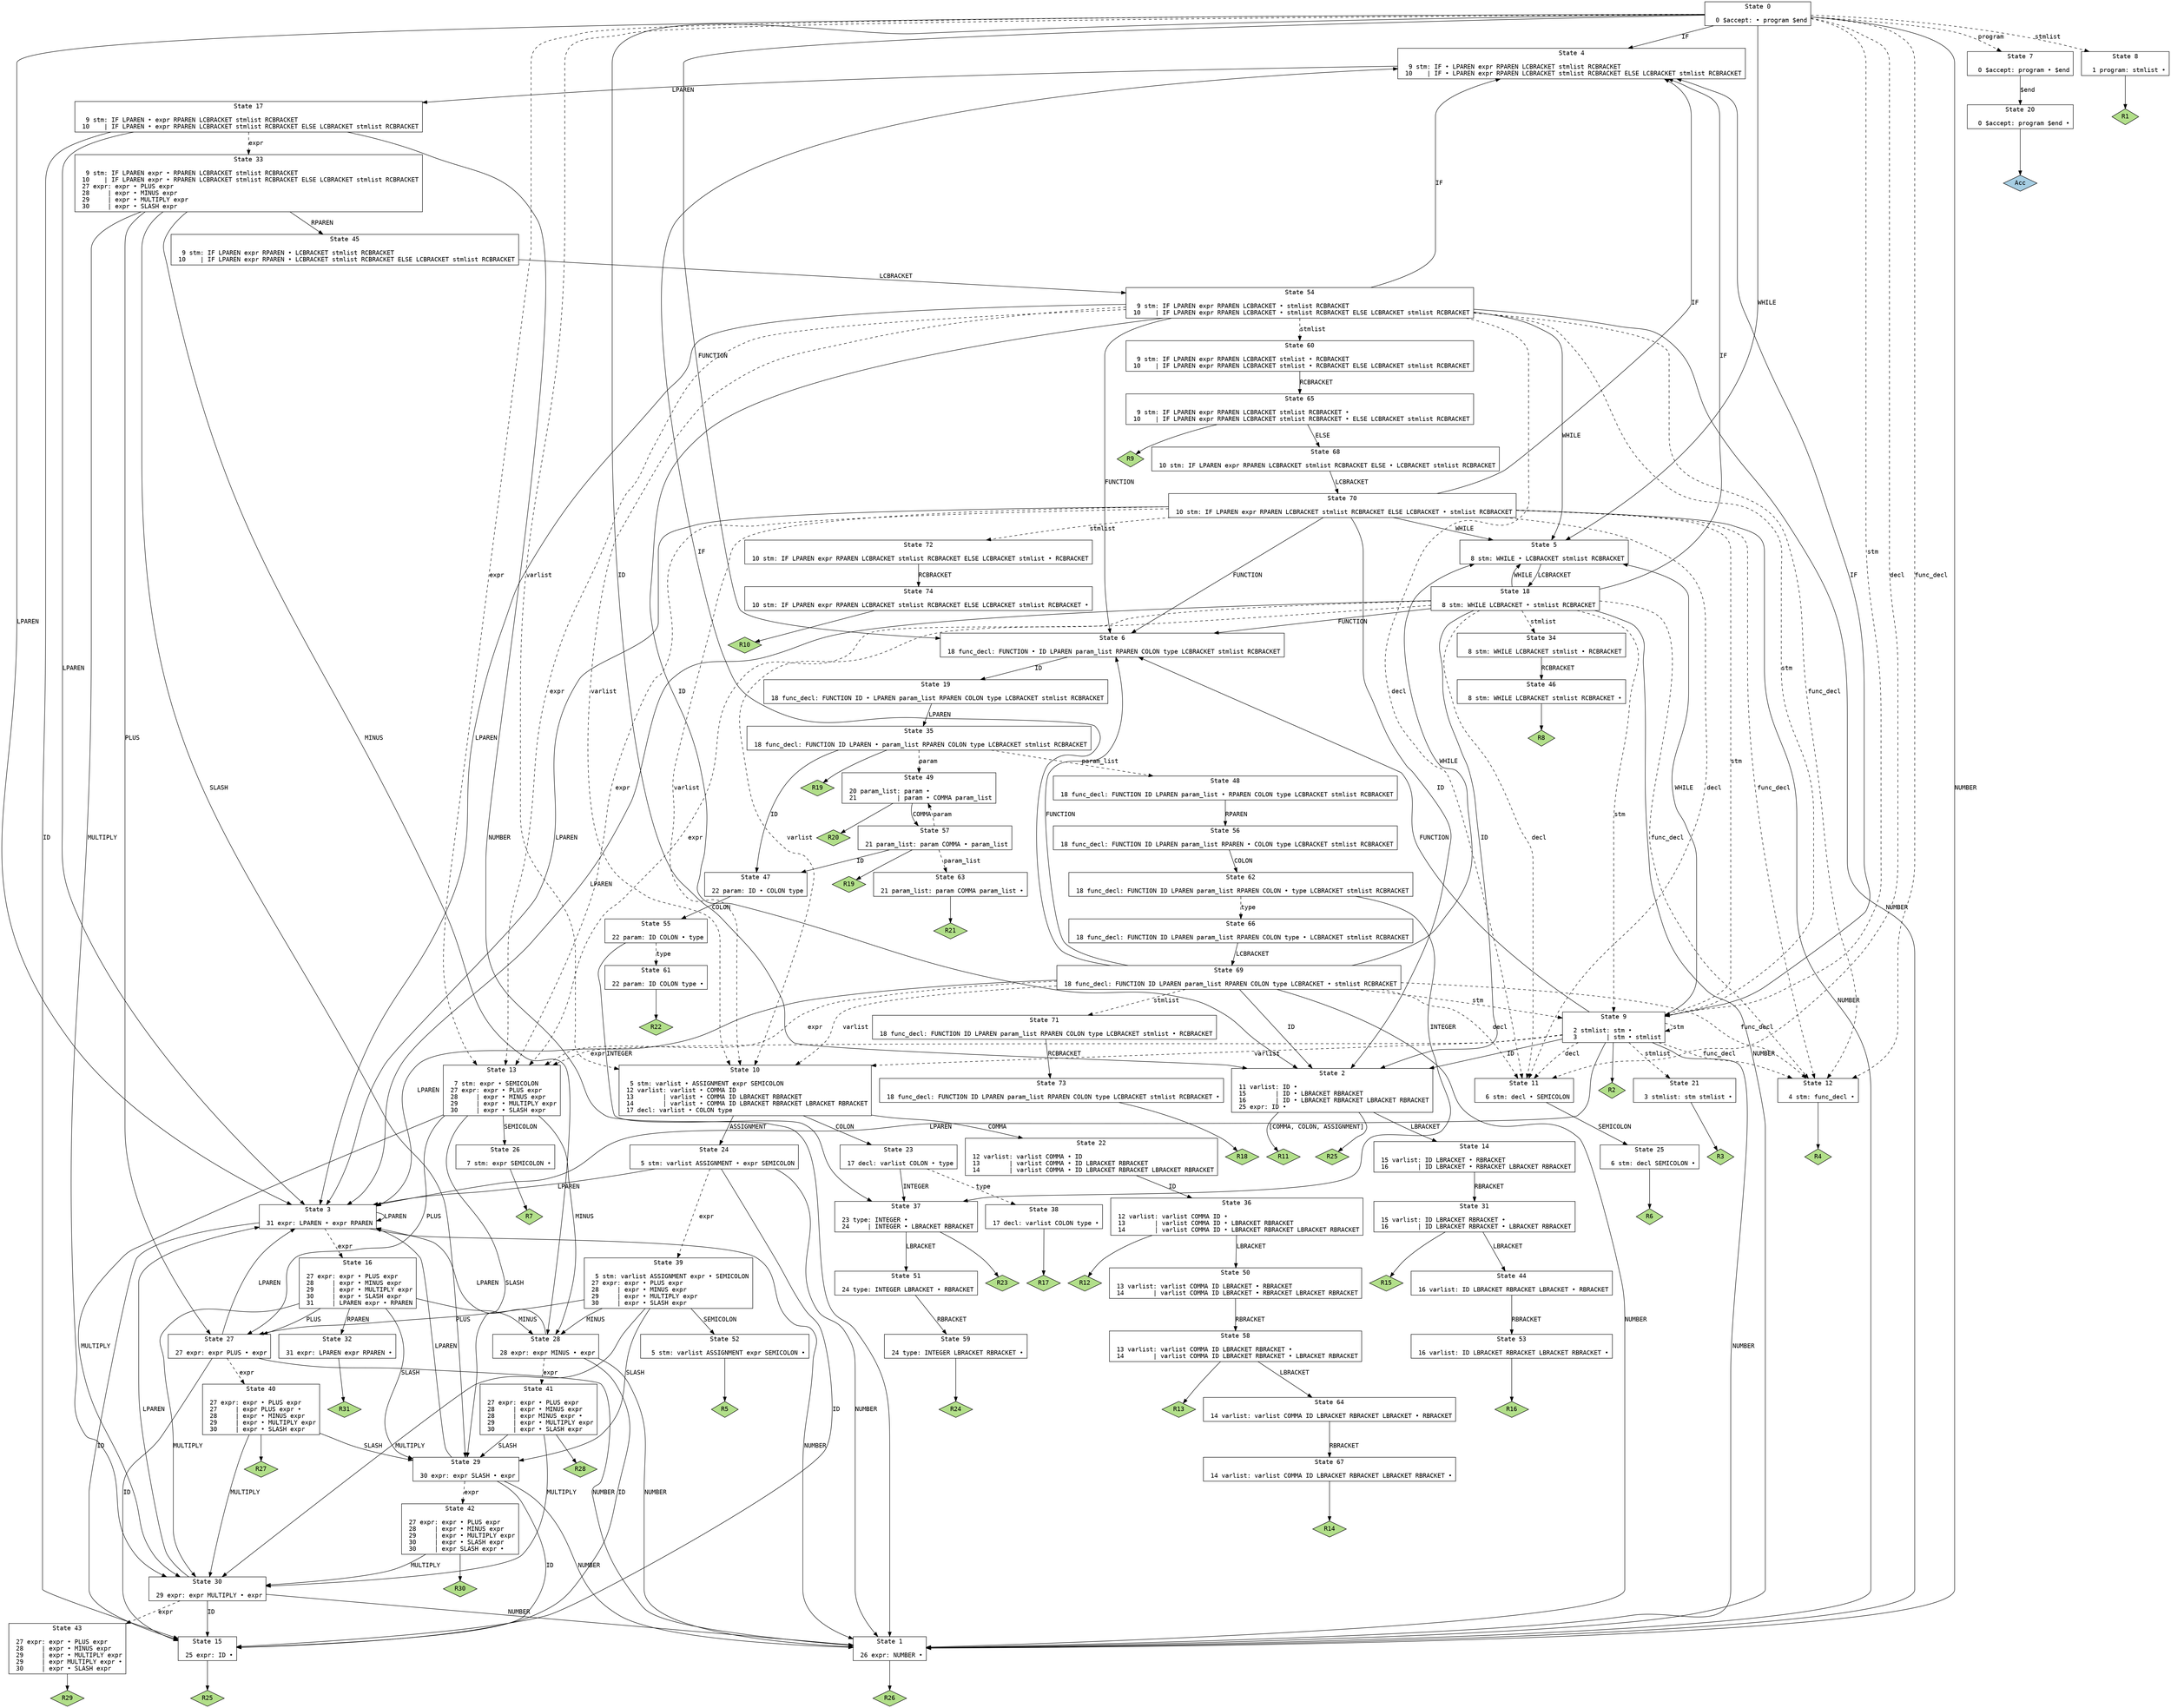 // Generated by GNU Bison 3.8.2.
// Report bugs to <bug-bison@gnu.org>.
// Home page: <https://www.gnu.org/software/bison/>.

digraph "parser.y"
{
  node [fontname = courier, shape = box, colorscheme = paired6]
  edge [fontname = courier]

  0 [label="State 0\n\l  0 $accept: • program $end\l"]
  0 -> 1 [style=solid label="NUMBER"]
  0 -> 2 [style=solid label="ID"]
  0 -> 3 [style=solid label="LPAREN"]
  0 -> 4 [style=solid label="IF"]
  0 -> 5 [style=solid label="WHILE"]
  0 -> 6 [style=solid label="FUNCTION"]
  0 -> 7 [style=dashed label="program"]
  0 -> 8 [style=dashed label="stmlist"]
  0 -> 9 [style=dashed label="stm"]
  0 -> 10 [style=dashed label="varlist"]
  0 -> 11 [style=dashed label="decl"]
  0 -> 12 [style=dashed label="func_decl"]
  0 -> 13 [style=dashed label="expr"]
  1 [label="State 1\n\l 26 expr: NUMBER •\l"]
  1 -> "1R26" [style=solid]
 "1R26" [label="R26", fillcolor=3, shape=diamond, style=filled]
  2 [label="State 2\n\l 11 varlist: ID •\l 15        | ID • LBRACKET RBRACKET\l 16        | ID • LBRACKET RBRACKET LBRACKET RBRACKET\l 25 expr: ID •\l"]
  2 -> 14 [style=solid label="LBRACKET"]
  2 -> "2R11" [label="[COMMA, COLON, ASSIGNMENT]", style=solid]
 "2R11" [label="R11", fillcolor=3, shape=diamond, style=filled]
  2 -> "2R25" [style=solid]
 "2R25" [label="R25", fillcolor=3, shape=diamond, style=filled]
  3 [label="State 3\n\l 31 expr: LPAREN • expr RPAREN\l"]
  3 -> 1 [style=solid label="NUMBER"]
  3 -> 15 [style=solid label="ID"]
  3 -> 3 [style=solid label="LPAREN"]
  3 -> 16 [style=dashed label="expr"]
  4 [label="State 4\n\l  9 stm: IF • LPAREN expr RPAREN LCBRACKET stmlist RCBRACKET\l 10    | IF • LPAREN expr RPAREN LCBRACKET stmlist RCBRACKET ELSE LCBRACKET stmlist RCBRACKET\l"]
  4 -> 17 [style=solid label="LPAREN"]
  5 [label="State 5\n\l  8 stm: WHILE • LCBRACKET stmlist RCBRACKET\l"]
  5 -> 18 [style=solid label="LCBRACKET"]
  6 [label="State 6\n\l 18 func_decl: FUNCTION • ID LPAREN param_list RPAREN COLON type LCBRACKET stmlist RCBRACKET\l"]
  6 -> 19 [style=solid label="ID"]
  7 [label="State 7\n\l  0 $accept: program • $end\l"]
  7 -> 20 [style=solid label="$end"]
  8 [label="State 8\n\l  1 program: stmlist •\l"]
  8 -> "8R1" [style=solid]
 "8R1" [label="R1", fillcolor=3, shape=diamond, style=filled]
  9 [label="State 9\n\l  2 stmlist: stm •\l  3        | stm • stmlist\l"]
  9 -> 1 [style=solid label="NUMBER"]
  9 -> 2 [style=solid label="ID"]
  9 -> 3 [style=solid label="LPAREN"]
  9 -> 4 [style=solid label="IF"]
  9 -> 5 [style=solid label="WHILE"]
  9 -> 6 [style=solid label="FUNCTION"]
  9 -> 21 [style=dashed label="stmlist"]
  9 -> 9 [style=dashed label="stm"]
  9 -> 10 [style=dashed label="varlist"]
  9 -> 11 [style=dashed label="decl"]
  9 -> 12 [style=dashed label="func_decl"]
  9 -> 13 [style=dashed label="expr"]
  9 -> "9R2" [style=solid]
 "9R2" [label="R2", fillcolor=3, shape=diamond, style=filled]
  10 [label="State 10\n\l  5 stm: varlist • ASSIGNMENT expr SEMICOLON\l 12 varlist: varlist • COMMA ID\l 13        | varlist • COMMA ID LBRACKET RBRACKET\l 14        | varlist • COMMA ID LBRACKET RBRACKET LBRACKET RBRACKET\l 17 decl: varlist • COLON type\l"]
  10 -> 22 [style=solid label="COMMA"]
  10 -> 23 [style=solid label="COLON"]
  10 -> 24 [style=solid label="ASSIGNMENT"]
  11 [label="State 11\n\l  6 stm: decl • SEMICOLON\l"]
  11 -> 25 [style=solid label="SEMICOLON"]
  12 [label="State 12\n\l  4 stm: func_decl •\l"]
  12 -> "12R4" [style=solid]
 "12R4" [label="R4", fillcolor=3, shape=diamond, style=filled]
  13 [label="State 13\n\l  7 stm: expr • SEMICOLON\l 27 expr: expr • PLUS expr\l 28     | expr • MINUS expr\l 29     | expr • MULTIPLY expr\l 30     | expr • SLASH expr\l"]
  13 -> 26 [style=solid label="SEMICOLON"]
  13 -> 27 [style=solid label="PLUS"]
  13 -> 28 [style=solid label="MINUS"]
  13 -> 29 [style=solid label="SLASH"]
  13 -> 30 [style=solid label="MULTIPLY"]
  14 [label="State 14\n\l 15 varlist: ID LBRACKET • RBRACKET\l 16        | ID LBRACKET • RBRACKET LBRACKET RBRACKET\l"]
  14 -> 31 [style=solid label="RBRACKET"]
  15 [label="State 15\n\l 25 expr: ID •\l"]
  15 -> "15R25" [style=solid]
 "15R25" [label="R25", fillcolor=3, shape=diamond, style=filled]
  16 [label="State 16\n\l 27 expr: expr • PLUS expr\l 28     | expr • MINUS expr\l 29     | expr • MULTIPLY expr\l 30     | expr • SLASH expr\l 31     | LPAREN expr • RPAREN\l"]
  16 -> 32 [style=solid label="RPAREN"]
  16 -> 27 [style=solid label="PLUS"]
  16 -> 28 [style=solid label="MINUS"]
  16 -> 29 [style=solid label="SLASH"]
  16 -> 30 [style=solid label="MULTIPLY"]
  17 [label="State 17\n\l  9 stm: IF LPAREN • expr RPAREN LCBRACKET stmlist RCBRACKET\l 10    | IF LPAREN • expr RPAREN LCBRACKET stmlist RCBRACKET ELSE LCBRACKET stmlist RCBRACKET\l"]
  17 -> 1 [style=solid label="NUMBER"]
  17 -> 15 [style=solid label="ID"]
  17 -> 3 [style=solid label="LPAREN"]
  17 -> 33 [style=dashed label="expr"]
  18 [label="State 18\n\l  8 stm: WHILE LCBRACKET • stmlist RCBRACKET\l"]
  18 -> 1 [style=solid label="NUMBER"]
  18 -> 2 [style=solid label="ID"]
  18 -> 3 [style=solid label="LPAREN"]
  18 -> 4 [style=solid label="IF"]
  18 -> 5 [style=solid label="WHILE"]
  18 -> 6 [style=solid label="FUNCTION"]
  18 -> 34 [style=dashed label="stmlist"]
  18 -> 9 [style=dashed label="stm"]
  18 -> 10 [style=dashed label="varlist"]
  18 -> 11 [style=dashed label="decl"]
  18 -> 12 [style=dashed label="func_decl"]
  18 -> 13 [style=dashed label="expr"]
  19 [label="State 19\n\l 18 func_decl: FUNCTION ID • LPAREN param_list RPAREN COLON type LCBRACKET stmlist RCBRACKET\l"]
  19 -> 35 [style=solid label="LPAREN"]
  20 [label="State 20\n\l  0 $accept: program $end •\l"]
  20 -> "20R0" [style=solid]
 "20R0" [label="Acc", fillcolor=1, shape=diamond, style=filled]
  21 [label="State 21\n\l  3 stmlist: stm stmlist •\l"]
  21 -> "21R3" [style=solid]
 "21R3" [label="R3", fillcolor=3, shape=diamond, style=filled]
  22 [label="State 22\n\l 12 varlist: varlist COMMA • ID\l 13        | varlist COMMA • ID LBRACKET RBRACKET\l 14        | varlist COMMA • ID LBRACKET RBRACKET LBRACKET RBRACKET\l"]
  22 -> 36 [style=solid label="ID"]
  23 [label="State 23\n\l 17 decl: varlist COLON • type\l"]
  23 -> 37 [style=solid label="INTEGER"]
  23 -> 38 [style=dashed label="type"]
  24 [label="State 24\n\l  5 stm: varlist ASSIGNMENT • expr SEMICOLON\l"]
  24 -> 1 [style=solid label="NUMBER"]
  24 -> 15 [style=solid label="ID"]
  24 -> 3 [style=solid label="LPAREN"]
  24 -> 39 [style=dashed label="expr"]
  25 [label="State 25\n\l  6 stm: decl SEMICOLON •\l"]
  25 -> "25R6" [style=solid]
 "25R6" [label="R6", fillcolor=3, shape=diamond, style=filled]
  26 [label="State 26\n\l  7 stm: expr SEMICOLON •\l"]
  26 -> "26R7" [style=solid]
 "26R7" [label="R7", fillcolor=3, shape=diamond, style=filled]
  27 [label="State 27\n\l 27 expr: expr PLUS • expr\l"]
  27 -> 1 [style=solid label="NUMBER"]
  27 -> 15 [style=solid label="ID"]
  27 -> 3 [style=solid label="LPAREN"]
  27 -> 40 [style=dashed label="expr"]
  28 [label="State 28\n\l 28 expr: expr MINUS • expr\l"]
  28 -> 1 [style=solid label="NUMBER"]
  28 -> 15 [style=solid label="ID"]
  28 -> 3 [style=solid label="LPAREN"]
  28 -> 41 [style=dashed label="expr"]
  29 [label="State 29\n\l 30 expr: expr SLASH • expr\l"]
  29 -> 1 [style=solid label="NUMBER"]
  29 -> 15 [style=solid label="ID"]
  29 -> 3 [style=solid label="LPAREN"]
  29 -> 42 [style=dashed label="expr"]
  30 [label="State 30\n\l 29 expr: expr MULTIPLY • expr\l"]
  30 -> 1 [style=solid label="NUMBER"]
  30 -> 15 [style=solid label="ID"]
  30 -> 3 [style=solid label="LPAREN"]
  30 -> 43 [style=dashed label="expr"]
  31 [label="State 31\n\l 15 varlist: ID LBRACKET RBRACKET •\l 16        | ID LBRACKET RBRACKET • LBRACKET RBRACKET\l"]
  31 -> 44 [style=solid label="LBRACKET"]
  31 -> "31R15" [style=solid]
 "31R15" [label="R15", fillcolor=3, shape=diamond, style=filled]
  32 [label="State 32\n\l 31 expr: LPAREN expr RPAREN •\l"]
  32 -> "32R31" [style=solid]
 "32R31" [label="R31", fillcolor=3, shape=diamond, style=filled]
  33 [label="State 33\n\l  9 stm: IF LPAREN expr • RPAREN LCBRACKET stmlist RCBRACKET\l 10    | IF LPAREN expr • RPAREN LCBRACKET stmlist RCBRACKET ELSE LCBRACKET stmlist RCBRACKET\l 27 expr: expr • PLUS expr\l 28     | expr • MINUS expr\l 29     | expr • MULTIPLY expr\l 30     | expr • SLASH expr\l"]
  33 -> 45 [style=solid label="RPAREN"]
  33 -> 27 [style=solid label="PLUS"]
  33 -> 28 [style=solid label="MINUS"]
  33 -> 29 [style=solid label="SLASH"]
  33 -> 30 [style=solid label="MULTIPLY"]
  34 [label="State 34\n\l  8 stm: WHILE LCBRACKET stmlist • RCBRACKET\l"]
  34 -> 46 [style=solid label="RCBRACKET"]
  35 [label="State 35\n\l 18 func_decl: FUNCTION ID LPAREN • param_list RPAREN COLON type LCBRACKET stmlist RCBRACKET\l"]
  35 -> 47 [style=solid label="ID"]
  35 -> 48 [style=dashed label="param_list"]
  35 -> 49 [style=dashed label="param"]
  35 -> "35R19" [style=solid]
 "35R19" [label="R19", fillcolor=3, shape=diamond, style=filled]
  36 [label="State 36\n\l 12 varlist: varlist COMMA ID •\l 13        | varlist COMMA ID • LBRACKET RBRACKET\l 14        | varlist COMMA ID • LBRACKET RBRACKET LBRACKET RBRACKET\l"]
  36 -> 50 [style=solid label="LBRACKET"]
  36 -> "36R12" [style=solid]
 "36R12" [label="R12", fillcolor=3, shape=diamond, style=filled]
  37 [label="State 37\n\l 23 type: INTEGER •\l 24     | INTEGER • LBRACKET RBRACKET\l"]
  37 -> 51 [style=solid label="LBRACKET"]
  37 -> "37R23" [style=solid]
 "37R23" [label="R23", fillcolor=3, shape=diamond, style=filled]
  38 [label="State 38\n\l 17 decl: varlist COLON type •\l"]
  38 -> "38R17" [style=solid]
 "38R17" [label="R17", fillcolor=3, shape=diamond, style=filled]
  39 [label="State 39\n\l  5 stm: varlist ASSIGNMENT expr • SEMICOLON\l 27 expr: expr • PLUS expr\l 28     | expr • MINUS expr\l 29     | expr • MULTIPLY expr\l 30     | expr • SLASH expr\l"]
  39 -> 52 [style=solid label="SEMICOLON"]
  39 -> 27 [style=solid label="PLUS"]
  39 -> 28 [style=solid label="MINUS"]
  39 -> 29 [style=solid label="SLASH"]
  39 -> 30 [style=solid label="MULTIPLY"]
  40 [label="State 40\n\l 27 expr: expr • PLUS expr\l 27     | expr PLUS expr •\l 28     | expr • MINUS expr\l 29     | expr • MULTIPLY expr\l 30     | expr • SLASH expr\l"]
  40 -> 29 [style=solid label="SLASH"]
  40 -> 30 [style=solid label="MULTIPLY"]
  40 -> "40R27" [style=solid]
 "40R27" [label="R27", fillcolor=3, shape=diamond, style=filled]
  41 [label="State 41\n\l 27 expr: expr • PLUS expr\l 28     | expr • MINUS expr\l 28     | expr MINUS expr •\l 29     | expr • MULTIPLY expr\l 30     | expr • SLASH expr\l"]
  41 -> 29 [style=solid label="SLASH"]
  41 -> 30 [style=solid label="MULTIPLY"]
  41 -> "41R28" [style=solid]
 "41R28" [label="R28", fillcolor=3, shape=diamond, style=filled]
  42 [label="State 42\n\l 27 expr: expr • PLUS expr\l 28     | expr • MINUS expr\l 29     | expr • MULTIPLY expr\l 30     | expr • SLASH expr\l 30     | expr SLASH expr •\l"]
  42 -> 30 [style=solid label="MULTIPLY"]
  42 -> "42R30" [style=solid]
 "42R30" [label="R30", fillcolor=3, shape=diamond, style=filled]
  43 [label="State 43\n\l 27 expr: expr • PLUS expr\l 28     | expr • MINUS expr\l 29     | expr • MULTIPLY expr\l 29     | expr MULTIPLY expr •\l 30     | expr • SLASH expr\l"]
  43 -> "43R29" [style=solid]
 "43R29" [label="R29", fillcolor=3, shape=diamond, style=filled]
  44 [label="State 44\n\l 16 varlist: ID LBRACKET RBRACKET LBRACKET • RBRACKET\l"]
  44 -> 53 [style=solid label="RBRACKET"]
  45 [label="State 45\n\l  9 stm: IF LPAREN expr RPAREN • LCBRACKET stmlist RCBRACKET\l 10    | IF LPAREN expr RPAREN • LCBRACKET stmlist RCBRACKET ELSE LCBRACKET stmlist RCBRACKET\l"]
  45 -> 54 [style=solid label="LCBRACKET"]
  46 [label="State 46\n\l  8 stm: WHILE LCBRACKET stmlist RCBRACKET •\l"]
  46 -> "46R8" [style=solid]
 "46R8" [label="R8", fillcolor=3, shape=diamond, style=filled]
  47 [label="State 47\n\l 22 param: ID • COLON type\l"]
  47 -> 55 [style=solid label="COLON"]
  48 [label="State 48\n\l 18 func_decl: FUNCTION ID LPAREN param_list • RPAREN COLON type LCBRACKET stmlist RCBRACKET\l"]
  48 -> 56 [style=solid label="RPAREN"]
  49 [label="State 49\n\l 20 param_list: param •\l 21           | param • COMMA param_list\l"]
  49 -> 57 [style=solid label="COMMA"]
  49 -> "49R20" [style=solid]
 "49R20" [label="R20", fillcolor=3, shape=diamond, style=filled]
  50 [label="State 50\n\l 13 varlist: varlist COMMA ID LBRACKET • RBRACKET\l 14        | varlist COMMA ID LBRACKET • RBRACKET LBRACKET RBRACKET\l"]
  50 -> 58 [style=solid label="RBRACKET"]
  51 [label="State 51\n\l 24 type: INTEGER LBRACKET • RBRACKET\l"]
  51 -> 59 [style=solid label="RBRACKET"]
  52 [label="State 52\n\l  5 stm: varlist ASSIGNMENT expr SEMICOLON •\l"]
  52 -> "52R5" [style=solid]
 "52R5" [label="R5", fillcolor=3, shape=diamond, style=filled]
  53 [label="State 53\n\l 16 varlist: ID LBRACKET RBRACKET LBRACKET RBRACKET •\l"]
  53 -> "53R16" [style=solid]
 "53R16" [label="R16", fillcolor=3, shape=diamond, style=filled]
  54 [label="State 54\n\l  9 stm: IF LPAREN expr RPAREN LCBRACKET • stmlist RCBRACKET\l 10    | IF LPAREN expr RPAREN LCBRACKET • stmlist RCBRACKET ELSE LCBRACKET stmlist RCBRACKET\l"]
  54 -> 1 [style=solid label="NUMBER"]
  54 -> 2 [style=solid label="ID"]
  54 -> 3 [style=solid label="LPAREN"]
  54 -> 4 [style=solid label="IF"]
  54 -> 5 [style=solid label="WHILE"]
  54 -> 6 [style=solid label="FUNCTION"]
  54 -> 60 [style=dashed label="stmlist"]
  54 -> 9 [style=dashed label="stm"]
  54 -> 10 [style=dashed label="varlist"]
  54 -> 11 [style=dashed label="decl"]
  54 -> 12 [style=dashed label="func_decl"]
  54 -> 13 [style=dashed label="expr"]
  55 [label="State 55\n\l 22 param: ID COLON • type\l"]
  55 -> 37 [style=solid label="INTEGER"]
  55 -> 61 [style=dashed label="type"]
  56 [label="State 56\n\l 18 func_decl: FUNCTION ID LPAREN param_list RPAREN • COLON type LCBRACKET stmlist RCBRACKET\l"]
  56 -> 62 [style=solid label="COLON"]
  57 [label="State 57\n\l 21 param_list: param COMMA • param_list\l"]
  57 -> 47 [style=solid label="ID"]
  57 -> 63 [style=dashed label="param_list"]
  57 -> 49 [style=dashed label="param"]
  57 -> "57R19" [style=solid]
 "57R19" [label="R19", fillcolor=3, shape=diamond, style=filled]
  58 [label="State 58\n\l 13 varlist: varlist COMMA ID LBRACKET RBRACKET •\l 14        | varlist COMMA ID LBRACKET RBRACKET • LBRACKET RBRACKET\l"]
  58 -> 64 [style=solid label="LBRACKET"]
  58 -> "58R13" [style=solid]
 "58R13" [label="R13", fillcolor=3, shape=diamond, style=filled]
  59 [label="State 59\n\l 24 type: INTEGER LBRACKET RBRACKET •\l"]
  59 -> "59R24" [style=solid]
 "59R24" [label="R24", fillcolor=3, shape=diamond, style=filled]
  60 [label="State 60\n\l  9 stm: IF LPAREN expr RPAREN LCBRACKET stmlist • RCBRACKET\l 10    | IF LPAREN expr RPAREN LCBRACKET stmlist • RCBRACKET ELSE LCBRACKET stmlist RCBRACKET\l"]
  60 -> 65 [style=solid label="RCBRACKET"]
  61 [label="State 61\n\l 22 param: ID COLON type •\l"]
  61 -> "61R22" [style=solid]
 "61R22" [label="R22", fillcolor=3, shape=diamond, style=filled]
  62 [label="State 62\n\l 18 func_decl: FUNCTION ID LPAREN param_list RPAREN COLON • type LCBRACKET stmlist RCBRACKET\l"]
  62 -> 37 [style=solid label="INTEGER"]
  62 -> 66 [style=dashed label="type"]
  63 [label="State 63\n\l 21 param_list: param COMMA param_list •\l"]
  63 -> "63R21" [style=solid]
 "63R21" [label="R21", fillcolor=3, shape=diamond, style=filled]
  64 [label="State 64\n\l 14 varlist: varlist COMMA ID LBRACKET RBRACKET LBRACKET • RBRACKET\l"]
  64 -> 67 [style=solid label="RBRACKET"]
  65 [label="State 65\n\l  9 stm: IF LPAREN expr RPAREN LCBRACKET stmlist RCBRACKET •\l 10    | IF LPAREN expr RPAREN LCBRACKET stmlist RCBRACKET • ELSE LCBRACKET stmlist RCBRACKET\l"]
  65 -> 68 [style=solid label="ELSE"]
  65 -> "65R9" [style=solid]
 "65R9" [label="R9", fillcolor=3, shape=diamond, style=filled]
  66 [label="State 66\n\l 18 func_decl: FUNCTION ID LPAREN param_list RPAREN COLON type • LCBRACKET stmlist RCBRACKET\l"]
  66 -> 69 [style=solid label="LCBRACKET"]
  67 [label="State 67\n\l 14 varlist: varlist COMMA ID LBRACKET RBRACKET LBRACKET RBRACKET •\l"]
  67 -> "67R14" [style=solid]
 "67R14" [label="R14", fillcolor=3, shape=diamond, style=filled]
  68 [label="State 68\n\l 10 stm: IF LPAREN expr RPAREN LCBRACKET stmlist RCBRACKET ELSE • LCBRACKET stmlist RCBRACKET\l"]
  68 -> 70 [style=solid label="LCBRACKET"]
  69 [label="State 69\n\l 18 func_decl: FUNCTION ID LPAREN param_list RPAREN COLON type LCBRACKET • stmlist RCBRACKET\l"]
  69 -> 1 [style=solid label="NUMBER"]
  69 -> 2 [style=solid label="ID"]
  69 -> 3 [style=solid label="LPAREN"]
  69 -> 4 [style=solid label="IF"]
  69 -> 5 [style=solid label="WHILE"]
  69 -> 6 [style=solid label="FUNCTION"]
  69 -> 71 [style=dashed label="stmlist"]
  69 -> 9 [style=dashed label="stm"]
  69 -> 10 [style=dashed label="varlist"]
  69 -> 11 [style=dashed label="decl"]
  69 -> 12 [style=dashed label="func_decl"]
  69 -> 13 [style=dashed label="expr"]
  70 [label="State 70\n\l 10 stm: IF LPAREN expr RPAREN LCBRACKET stmlist RCBRACKET ELSE LCBRACKET • stmlist RCBRACKET\l"]
  70 -> 1 [style=solid label="NUMBER"]
  70 -> 2 [style=solid label="ID"]
  70 -> 3 [style=solid label="LPAREN"]
  70 -> 4 [style=solid label="IF"]
  70 -> 5 [style=solid label="WHILE"]
  70 -> 6 [style=solid label="FUNCTION"]
  70 -> 72 [style=dashed label="stmlist"]
  70 -> 9 [style=dashed label="stm"]
  70 -> 10 [style=dashed label="varlist"]
  70 -> 11 [style=dashed label="decl"]
  70 -> 12 [style=dashed label="func_decl"]
  70 -> 13 [style=dashed label="expr"]
  71 [label="State 71\n\l 18 func_decl: FUNCTION ID LPAREN param_list RPAREN COLON type LCBRACKET stmlist • RCBRACKET\l"]
  71 -> 73 [style=solid label="RCBRACKET"]
  72 [label="State 72\n\l 10 stm: IF LPAREN expr RPAREN LCBRACKET stmlist RCBRACKET ELSE LCBRACKET stmlist • RCBRACKET\l"]
  72 -> 74 [style=solid label="RCBRACKET"]
  73 [label="State 73\n\l 18 func_decl: FUNCTION ID LPAREN param_list RPAREN COLON type LCBRACKET stmlist RCBRACKET •\l"]
  73 -> "73R18" [style=solid]
 "73R18" [label="R18", fillcolor=3, shape=diamond, style=filled]
  74 [label="State 74\n\l 10 stm: IF LPAREN expr RPAREN LCBRACKET stmlist RCBRACKET ELSE LCBRACKET stmlist RCBRACKET •\l"]
  74 -> "74R10" [style=solid]
 "74R10" [label="R10", fillcolor=3, shape=diamond, style=filled]
}
